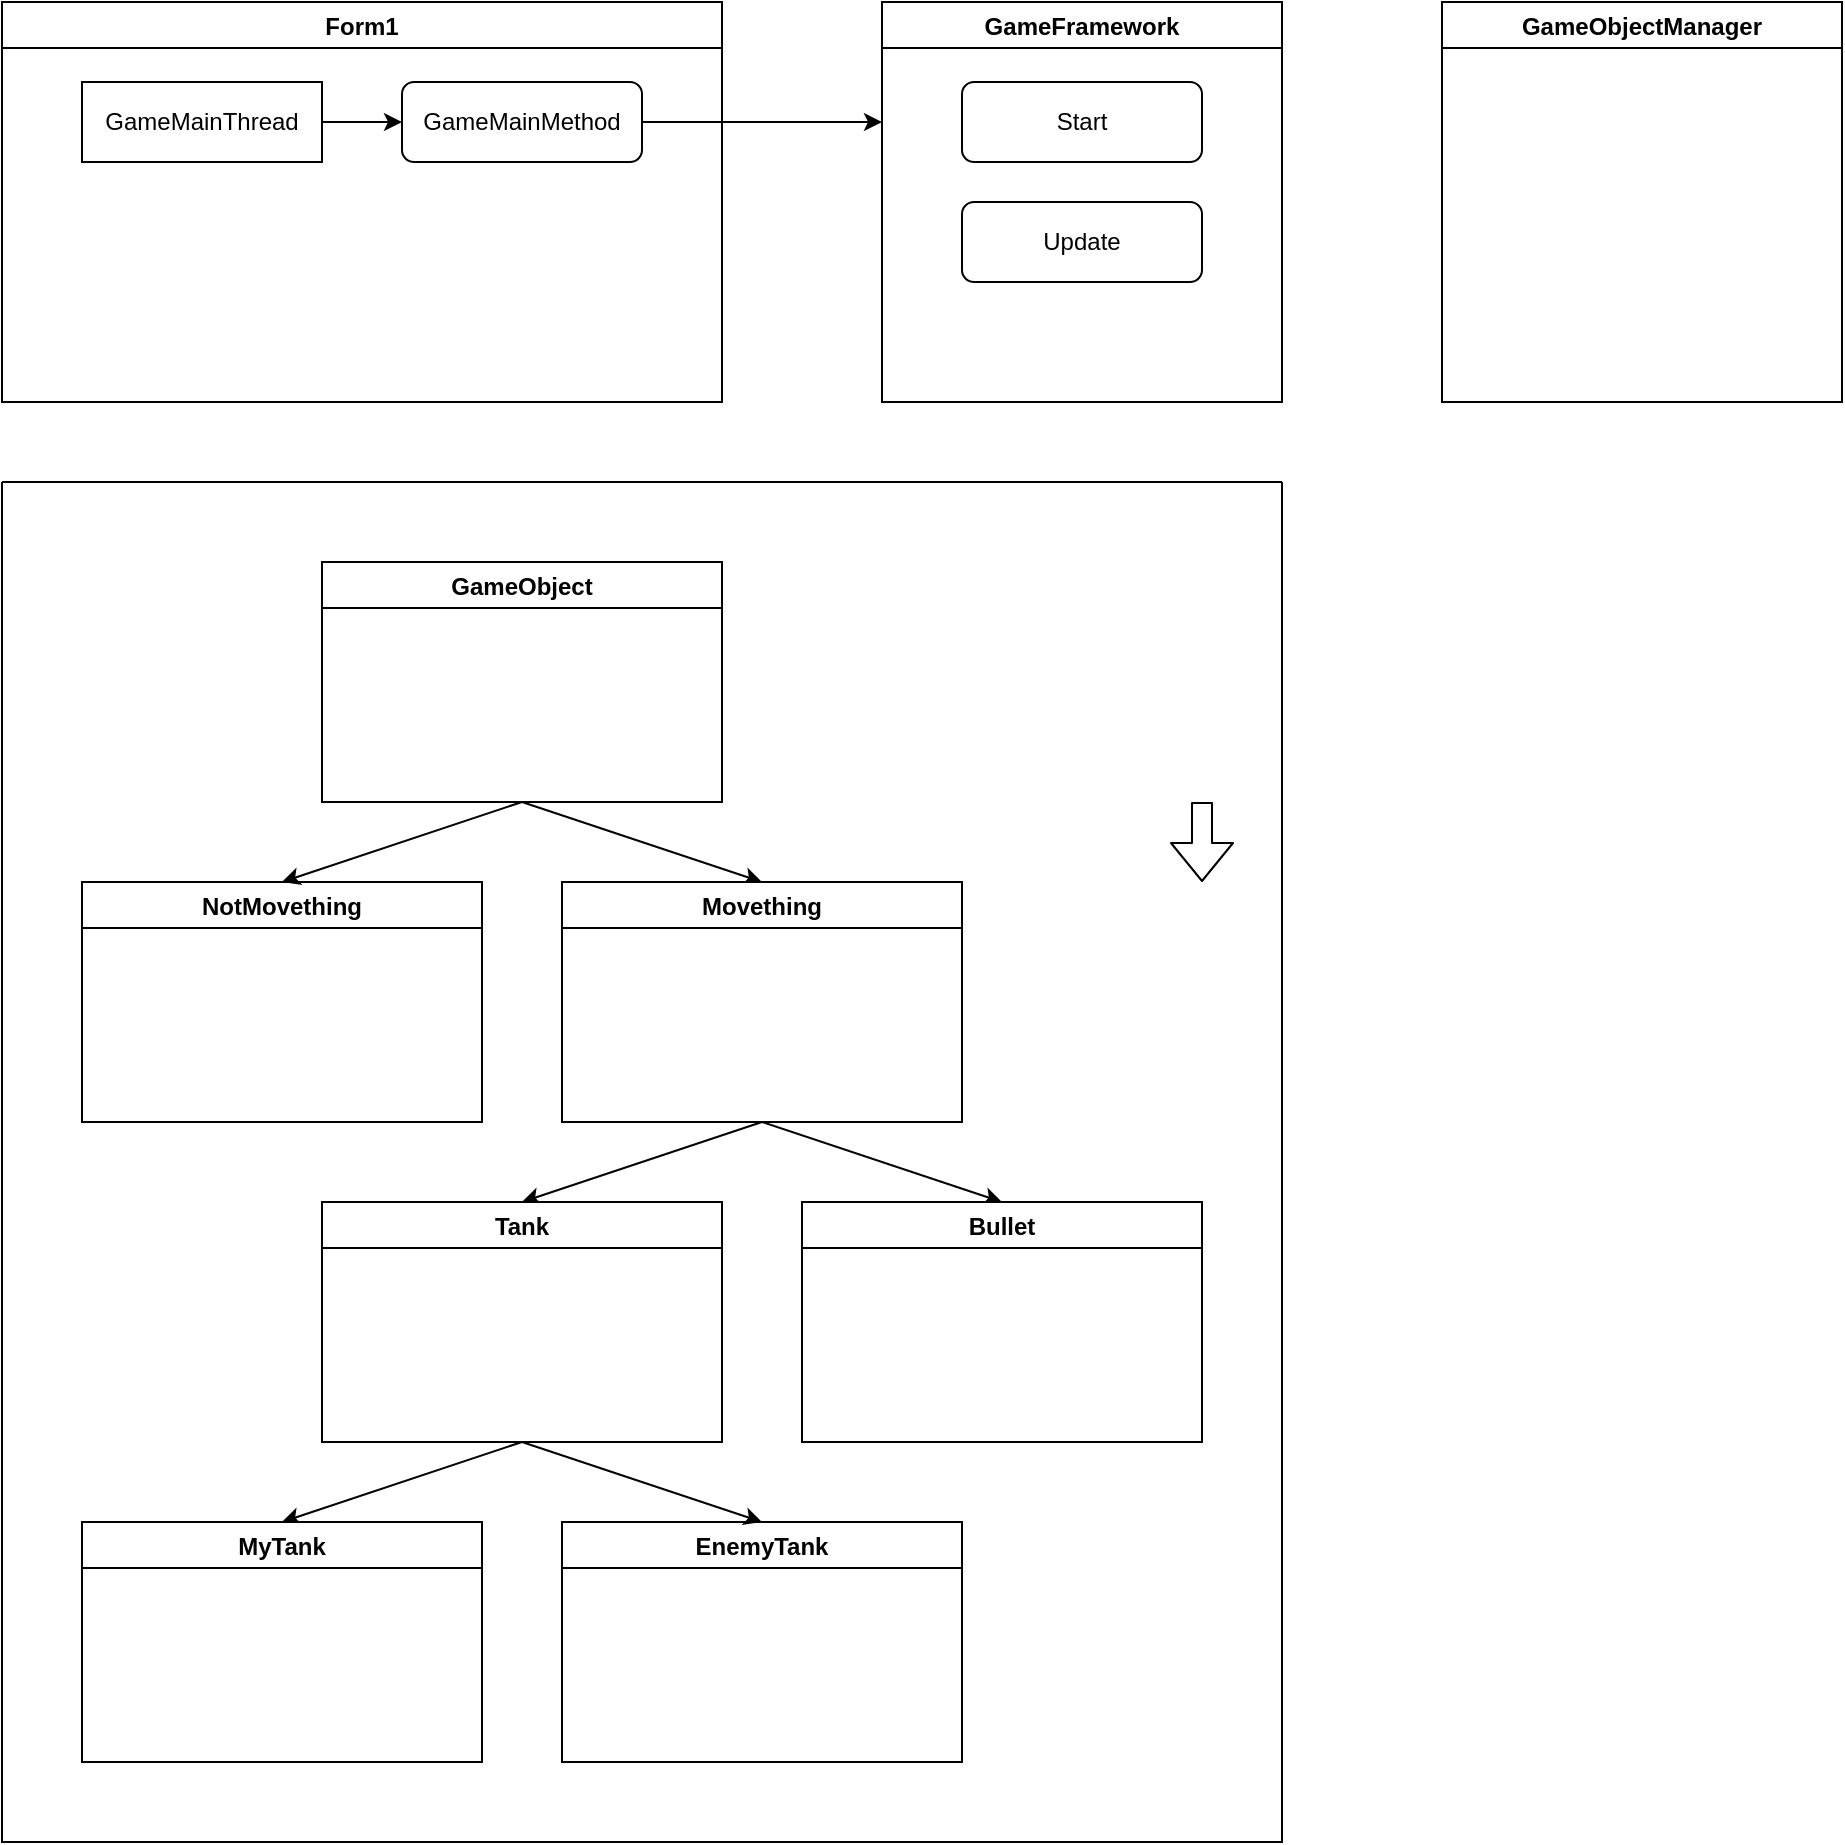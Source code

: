 <mxfile>
    <diagram id="XVGqaQAAg9mQA-bL4wOo" name="第 1 页">
        <mxGraphModel dx="822" dy="614" grid="1" gridSize="10" guides="1" tooltips="1" connect="1" arrows="1" fold="1" page="1" pageScale="1" pageWidth="1169" pageHeight="1654" math="0" shadow="0">
            <root>
                <mxCell id="0"/>
                <mxCell id="1" parent="0"/>
                <mxCell id="18" value="Form1" style="swimlane;" parent="1" vertex="1">
                    <mxGeometry x="40" y="40" width="360" height="200" as="geometry"/>
                </mxCell>
                <mxCell id="24" value="" style="edgeStyle=none;html=1;" parent="18" source="20" target="22" edge="1">
                    <mxGeometry relative="1" as="geometry"/>
                </mxCell>
                <mxCell id="20" value="GameMainThread" style="rounded=0;whiteSpace=wrap;html=1;" parent="18" vertex="1">
                    <mxGeometry x="40" y="40" width="120" height="40" as="geometry"/>
                </mxCell>
                <mxCell id="22" value="GameMainMethod" style="rounded=1;whiteSpace=wrap;html=1;" parent="18" vertex="1">
                    <mxGeometry x="200" y="40" width="120" height="40" as="geometry"/>
                </mxCell>
                <mxCell id="19" value="GameFramework" style="swimlane;" parent="1" vertex="1">
                    <mxGeometry x="480" y="40" width="200" height="200" as="geometry"/>
                </mxCell>
                <mxCell id="21" value="Start" style="whiteSpace=wrap;html=1;rounded=1;" parent="19" vertex="1">
                    <mxGeometry x="40" y="40" width="120" height="40" as="geometry"/>
                </mxCell>
                <mxCell id="8" value="Update" style="whiteSpace=wrap;html=1;rounded=1;" parent="19" vertex="1">
                    <mxGeometry x="40" y="100" width="120" height="40" as="geometry"/>
                </mxCell>
                <mxCell id="25" style="edgeStyle=none;html=1;" parent="1" source="22" edge="1">
                    <mxGeometry relative="1" as="geometry">
                        <mxPoint x="480" y="100" as="targetPoint"/>
                    </mxGeometry>
                </mxCell>
                <mxCell id="41" value="" style="swimlane;startSize=0;" parent="1" vertex="1">
                    <mxGeometry x="40" y="280" width="640" height="680" as="geometry"/>
                </mxCell>
                <mxCell id="26" value="NotMovething" style="swimlane;startSize=23;" parent="41" vertex="1">
                    <mxGeometry x="40" y="200" width="200" height="120" as="geometry"/>
                </mxCell>
                <mxCell id="45" style="edgeStyle=none;html=1;exitX=0.5;exitY=1;exitDx=0;exitDy=0;entryX=0.5;entryY=0;entryDx=0;entryDy=0;" edge="1" parent="41" source="28" target="26">
                    <mxGeometry relative="1" as="geometry"/>
                </mxCell>
                <mxCell id="46" style="edgeStyle=none;html=1;exitX=0.5;exitY=1;exitDx=0;exitDy=0;entryX=0.5;entryY=0;entryDx=0;entryDy=0;" edge="1" parent="41" source="28" target="29">
                    <mxGeometry relative="1" as="geometry"/>
                </mxCell>
                <mxCell id="28" value="GameObject" style="swimlane;" parent="41" vertex="1">
                    <mxGeometry x="160" y="40" width="200" height="120" as="geometry"/>
                </mxCell>
                <mxCell id="47" style="edgeStyle=none;html=1;exitX=0.5;exitY=1;exitDx=0;exitDy=0;entryX=0.5;entryY=0;entryDx=0;entryDy=0;" edge="1" parent="41" source="29" target="35">
                    <mxGeometry relative="1" as="geometry"/>
                </mxCell>
                <mxCell id="48" style="edgeStyle=none;html=1;exitX=0.5;exitY=1;exitDx=0;exitDy=0;entryX=0.5;entryY=0;entryDx=0;entryDy=0;" edge="1" parent="41" source="29" target="32">
                    <mxGeometry relative="1" as="geometry"/>
                </mxCell>
                <mxCell id="29" value="Movething" style="swimlane;startSize=23;" parent="41" vertex="1">
                    <mxGeometry x="280" y="200" width="200" height="120" as="geometry"/>
                </mxCell>
                <mxCell id="31" value="EnemyTank" style="swimlane;startSize=23;" parent="41" vertex="1">
                    <mxGeometry x="280" y="520" width="200" height="120" as="geometry"/>
                </mxCell>
                <mxCell id="32" value="Bullet" style="swimlane;" parent="41" vertex="1">
                    <mxGeometry x="400" y="360" width="200" height="120" as="geometry"/>
                </mxCell>
                <mxCell id="49" style="edgeStyle=none;html=1;exitX=0.5;exitY=1;exitDx=0;exitDy=0;entryX=0.5;entryY=0;entryDx=0;entryDy=0;" edge="1" parent="41" source="35" target="36">
                    <mxGeometry relative="1" as="geometry"/>
                </mxCell>
                <mxCell id="50" style="edgeStyle=none;html=1;exitX=0.5;exitY=1;exitDx=0;exitDy=0;entryX=0.5;entryY=0;entryDx=0;entryDy=0;" edge="1" parent="41" source="35" target="31">
                    <mxGeometry relative="1" as="geometry"/>
                </mxCell>
                <mxCell id="35" value="Tank" style="swimlane;startSize=23;" parent="41" vertex="1">
                    <mxGeometry x="160" y="360" width="200" height="120" as="geometry"/>
                </mxCell>
                <mxCell id="36" value="MyTank" style="swimlane;startSize=23;" parent="41" vertex="1">
                    <mxGeometry x="40" y="520" width="200" height="120" as="geometry"/>
                </mxCell>
                <mxCell id="43" value="" style="shape=flexArrow;endArrow=classic;html=1;" parent="1" edge="1">
                    <mxGeometry width="50" height="50" relative="1" as="geometry">
                        <mxPoint x="640" y="440" as="sourcePoint"/>
                        <mxPoint x="640" y="480" as="targetPoint"/>
                    </mxGeometry>
                </mxCell>
                <mxCell id="44" value="GameObjectManager" style="swimlane;" parent="1" vertex="1">
                    <mxGeometry x="760" y="40" width="200" height="200" as="geometry"/>
                </mxCell>
            </root>
        </mxGraphModel>
    </diagram>
</mxfile>